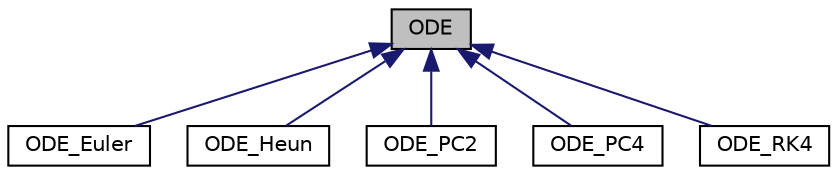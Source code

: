 digraph "ODE"
{
 // LATEX_PDF_SIZE
  edge [fontname="Helvetica",fontsize="10",labelfontname="Helvetica",labelfontsize="10"];
  node [fontname="Helvetica",fontsize="10",shape=record];
  Node1 [label="ODE",height=0.2,width=0.4,color="black", fillcolor="grey75", style="filled", fontcolor="black",tooltip="Ordinal differencial equation solver."];
  Node1 -> Node2 [dir="back",color="midnightblue",fontsize="10",style="solid",fontname="Helvetica"];
  Node2 [label="ODE_Euler",height=0.2,width=0.4,color="black", fillcolor="white", style="filled",URL="$class_o_d_e___euler.html",tooltip="Explicit Euler algorithm."];
  Node1 -> Node3 [dir="back",color="midnightblue",fontsize="10",style="solid",fontname="Helvetica"];
  Node3 [label="ODE_Heun",height=0.2,width=0.4,color="black", fillcolor="white", style="filled",URL="$class_o_d_e___heun.html",tooltip="Second order explicit Heun algorithm."];
  Node1 -> Node4 [dir="back",color="midnightblue",fontsize="10",style="solid",fontname="Helvetica"];
  Node4 [label="ODE_PC2",height=0.2,width=0.4,color="black", fillcolor="white", style="filled",URL="$class_o_d_e___p_c2.html",tooltip="Second order predictor-corrector method Second order Adams-bashforth and Adams-moulton."];
  Node1 -> Node5 [dir="back",color="midnightblue",fontsize="10",style="solid",fontname="Helvetica"];
  Node5 [label="ODE_PC4",height=0.2,width=0.4,color="black", fillcolor="white", style="filled",URL="$class_o_d_e___p_c4.html",tooltip="Fourth order predictor-corrector method Fourth order Adams-bashforth and Adams-moulton."];
  Node1 -> Node6 [dir="back",color="midnightblue",fontsize="10",style="solid",fontname="Helvetica"];
  Node6 [label="ODE_RK4",height=0.2,width=0.4,color="black", fillcolor="white", style="filled",URL="$class_o_d_e___r_k4.html",tooltip="Fourth order Runge Kutta algorithm."];
}
